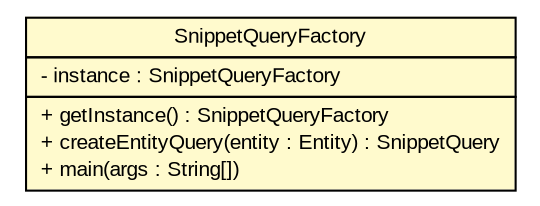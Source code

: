#!/usr/local/bin/dot
#
# Class diagram 
# Generated by UMLGraph version 5.2 (http://www.umlgraph.org/)
#

digraph G {
	edge [fontname="arial",fontsize=10,labelfontname="arial",labelfontsize=10];
	node [fontname="arial",fontsize=10,shape=plaintext];
	nodesep=0.25;
	ranksep=0.5;
	// tud.iir.extraction.snippet.SnippetQueryFactory
	c31439 [label=<<table title="tud.iir.extraction.snippet.SnippetQueryFactory" border="0" cellborder="1" cellspacing="0" cellpadding="2" port="p" bgcolor="lemonChiffon" href="./SnippetQueryFactory.html">
		<tr><td><table border="0" cellspacing="0" cellpadding="1">
<tr><td align="center" balign="center"> SnippetQueryFactory </td></tr>
		</table></td></tr>
		<tr><td><table border="0" cellspacing="0" cellpadding="1">
<tr><td align="left" balign="left"> - instance : SnippetQueryFactory </td></tr>
		</table></td></tr>
		<tr><td><table border="0" cellspacing="0" cellpadding="1">
<tr><td align="left" balign="left"> + getInstance() : SnippetQueryFactory </td></tr>
<tr><td align="left" balign="left"> + createEntityQuery(entity : Entity) : SnippetQuery </td></tr>
<tr><td align="left" balign="left"> + main(args : String[]) </td></tr>
		</table></td></tr>
		</table>>, fontname="arial", fontcolor="black", fontsize=10.0];
}


